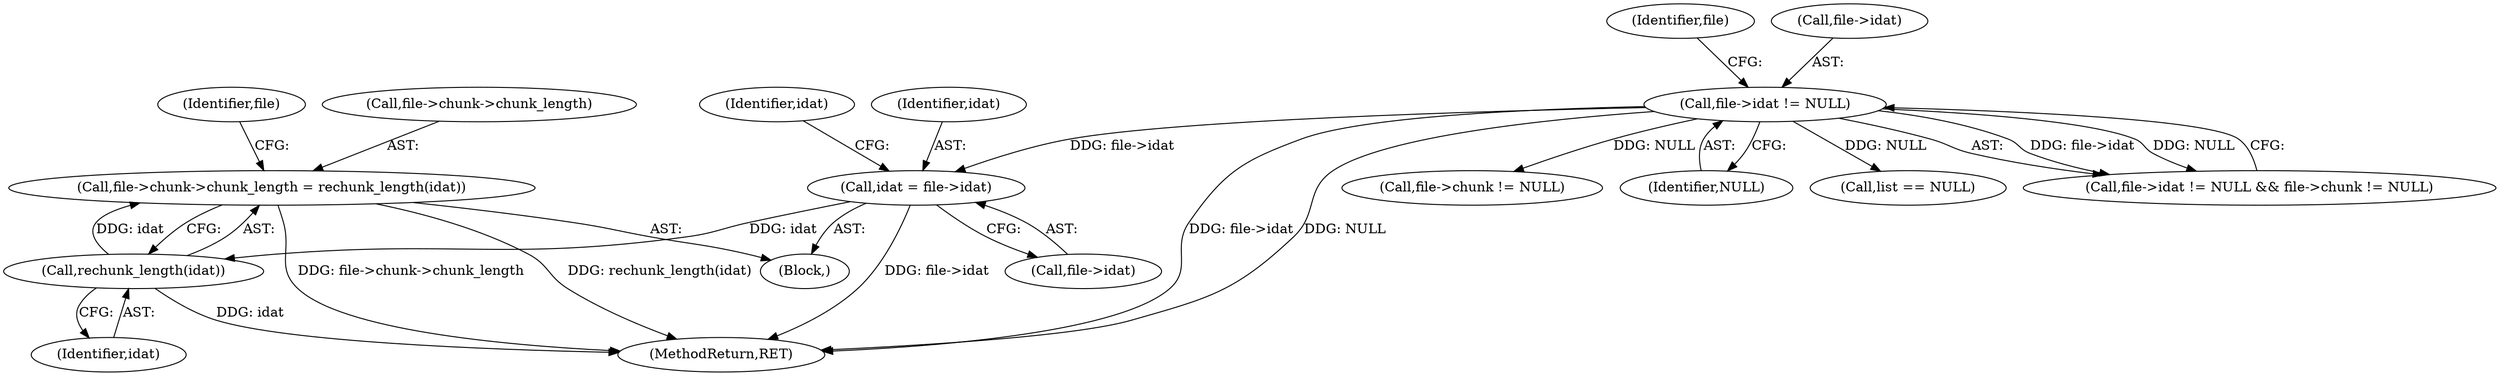 digraph "0_Android_9d4853418ab2f754c2b63e091c29c5529b8b86ca_171@pointer" {
"1000276" [label="(Call,file->chunk->chunk_length = rechunk_length(idat))"];
"1000282" [label="(Call,rechunk_length(idat))"];
"1000243" [label="(Call,idat = file->idat)"];
"1000120" [label="(Call,file->idat != NULL)"];
"1000125" [label="(Call,file->chunk != NULL)"];
"1000124" [label="(Identifier,NULL)"];
"1000282" [label="(Call,rechunk_length(idat))"];
"1000200" [label="(Block,)"];
"1000120" [label="(Call,file->idat != NULL)"];
"1000245" [label="(Call,file->idat)"];
"1000296" [label="(MethodReturn,RET)"];
"1000276" [label="(Call,file->chunk->chunk_length = rechunk_length(idat))"];
"1000283" [label="(Identifier,idat)"];
"1000127" [label="(Identifier,file)"];
"1000121" [label="(Call,file->idat)"];
"1000151" [label="(Call,list == NULL)"];
"1000250" [label="(Identifier,idat)"];
"1000277" [label="(Call,file->chunk->chunk_length)"];
"1000119" [label="(Call,file->idat != NULL && file->chunk != NULL)"];
"1000244" [label="(Identifier,idat)"];
"1000243" [label="(Call,idat = file->idat)"];
"1000286" [label="(Identifier,file)"];
"1000276" -> "1000200"  [label="AST: "];
"1000276" -> "1000282"  [label="CFG: "];
"1000277" -> "1000276"  [label="AST: "];
"1000282" -> "1000276"  [label="AST: "];
"1000286" -> "1000276"  [label="CFG: "];
"1000276" -> "1000296"  [label="DDG: rechunk_length(idat)"];
"1000276" -> "1000296"  [label="DDG: file->chunk->chunk_length"];
"1000282" -> "1000276"  [label="DDG: idat"];
"1000282" -> "1000283"  [label="CFG: "];
"1000283" -> "1000282"  [label="AST: "];
"1000282" -> "1000296"  [label="DDG: idat"];
"1000243" -> "1000282"  [label="DDG: idat"];
"1000243" -> "1000200"  [label="AST: "];
"1000243" -> "1000245"  [label="CFG: "];
"1000244" -> "1000243"  [label="AST: "];
"1000245" -> "1000243"  [label="AST: "];
"1000250" -> "1000243"  [label="CFG: "];
"1000243" -> "1000296"  [label="DDG: file->idat"];
"1000120" -> "1000243"  [label="DDG: file->idat"];
"1000120" -> "1000119"  [label="AST: "];
"1000120" -> "1000124"  [label="CFG: "];
"1000121" -> "1000120"  [label="AST: "];
"1000124" -> "1000120"  [label="AST: "];
"1000127" -> "1000120"  [label="CFG: "];
"1000119" -> "1000120"  [label="CFG: "];
"1000120" -> "1000296"  [label="DDG: file->idat"];
"1000120" -> "1000296"  [label="DDG: NULL"];
"1000120" -> "1000119"  [label="DDG: file->idat"];
"1000120" -> "1000119"  [label="DDG: NULL"];
"1000120" -> "1000125"  [label="DDG: NULL"];
"1000120" -> "1000151"  [label="DDG: NULL"];
}

